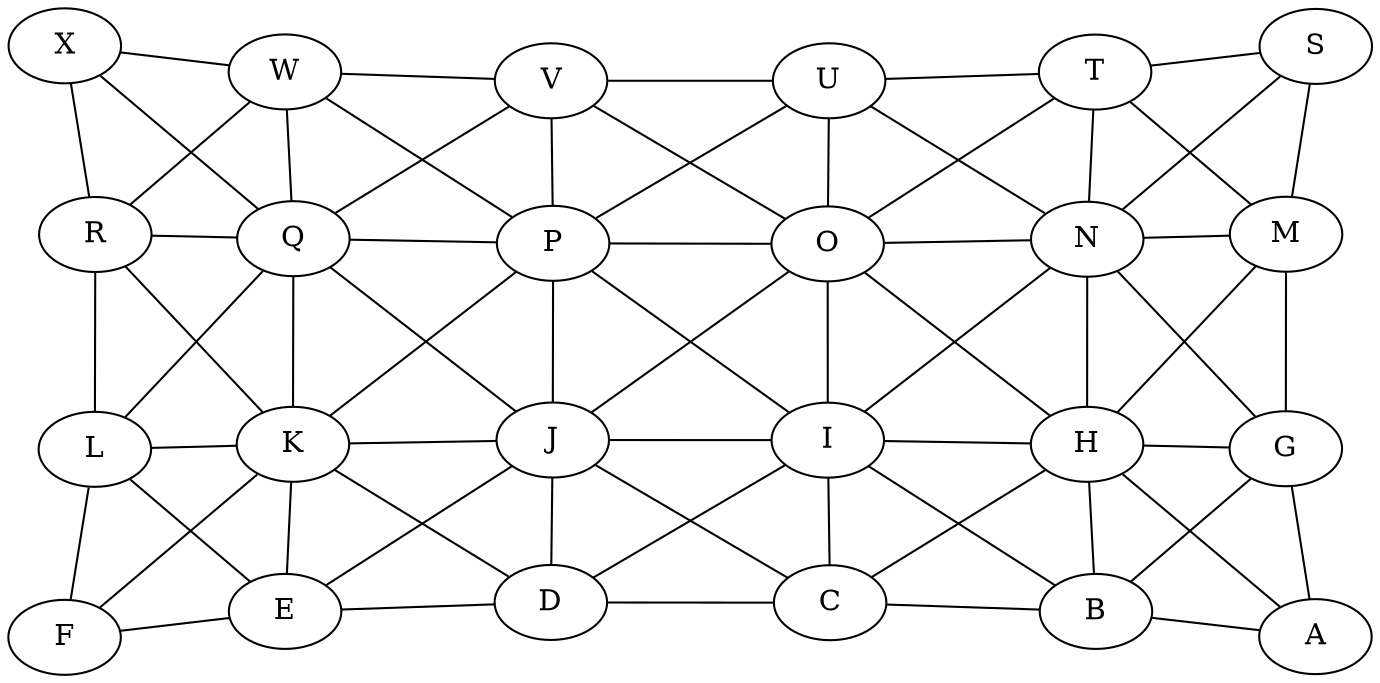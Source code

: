 graph ciudades {
	layout=sfdp

	/* Horizonales 1 */
	A -- B
	B -- C
	C -- D
	D -- E
	E -- F
	/* Horizontales 2 */
	G -- H
	H -- I
	I -- J
	J -- K
	K -- L
	/* Horizontales 3 */
	M -- N
	N -- O
	O -- P
	P -- Q
	Q -- R
	/* Horizontales 4 */
	S -- T
	T -- U
	U -- V
	V -- W
	W -- X
	
	/* Verticales 1 */
	G -- A
	H -- B
	I -- C
	J -- D
	K -- E
	L -- F
	/* Verticales 2 */
	M -- G
	N -- H
	O -- I
	P -- J
	Q -- K
	R -- L
	/* Verticales 3 */
	S -- M
	T -- N
	U -- O
	V -- P
	W -- Q
	X -- R

	/* Diagonales Izq 1 */
	H -- A
	I -- B
	J -- C
	K -- D
	L -- E
	/* Diagonales Izq 2 */
	N -- G
	O -- H
	P -- I
	Q -- J
	R -- K
	/* Diagonales Izq 3 */
	T -- M
	U -- N
	V -- O
	W -- P
	X -- Q

	/* Diagonales Der 1 */
	G -- B
	H -- C
	I -- D
	J -- E
	K -- F
	/* Diagonales Der 2 */
	M -- H
	N -- I
	O -- J
	P -- K
	Q -- L
	/* Diagonales Der 3 */
	S -- N
	T -- O
	U -- P
	V -- Q
	W -- R
}
